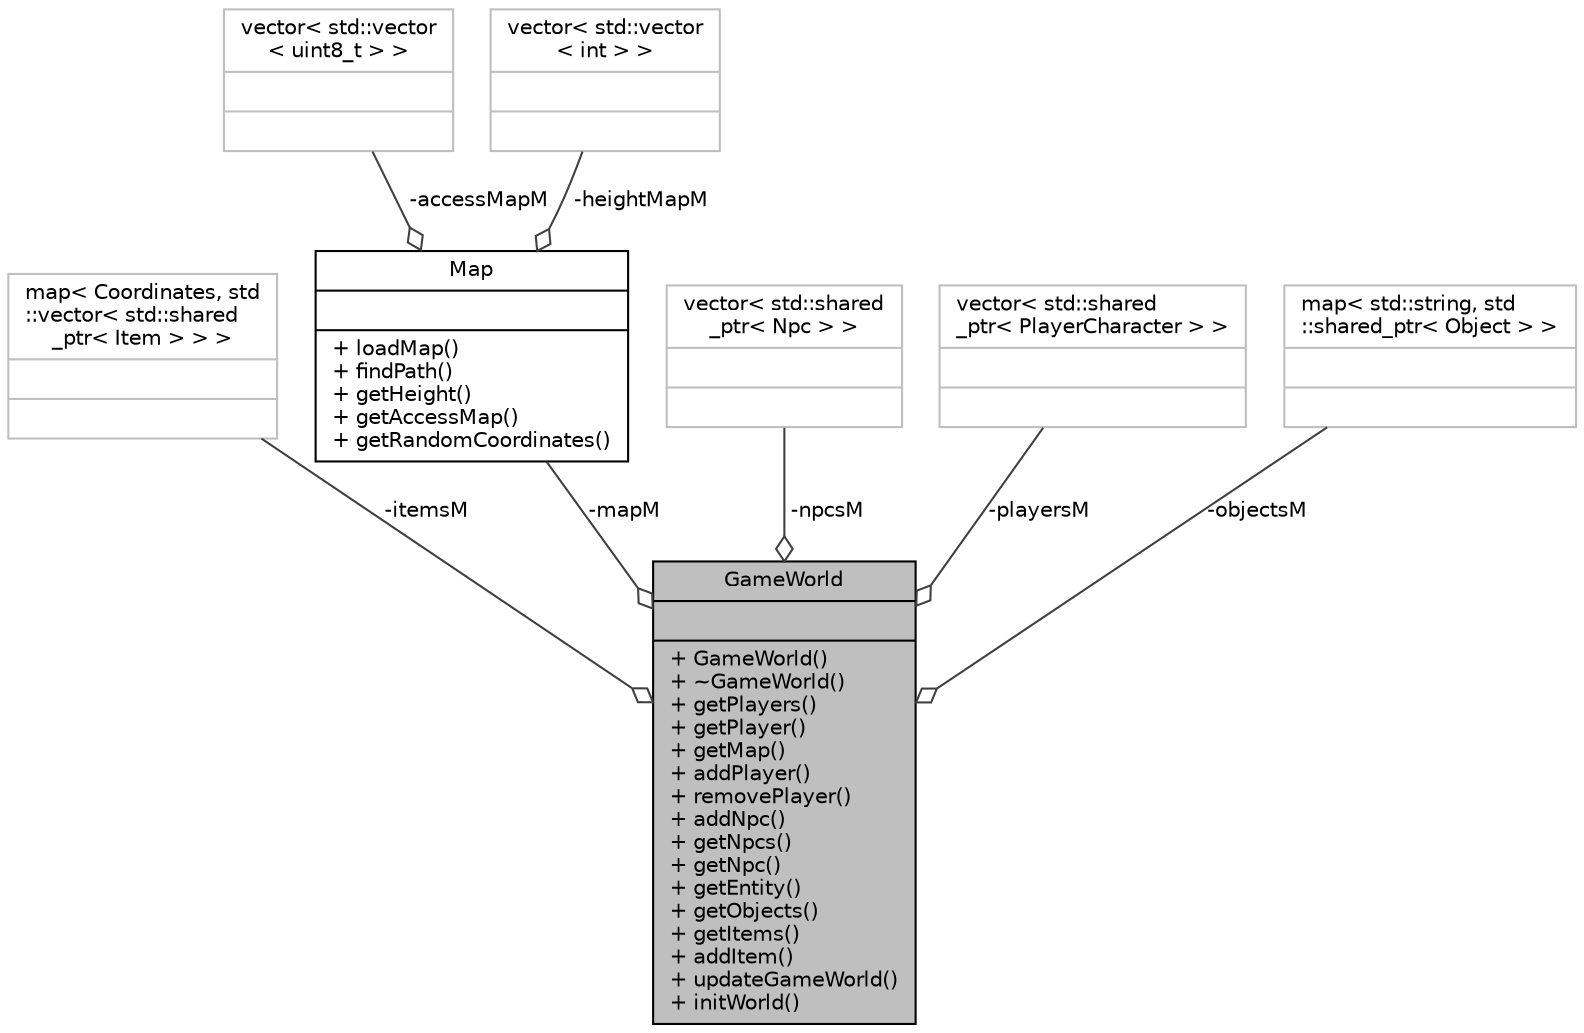 digraph "GameWorld"
{
 // LATEX_PDF_SIZE
  edge [fontname="Helvetica",fontsize="10",labelfontname="Helvetica",labelfontsize="10"];
  node [fontname="Helvetica",fontsize="10",shape=record];
  Node1 [label="{GameWorld\n||+ GameWorld()\l+ ~GameWorld()\l+ getPlayers()\l+ getPlayer()\l+ getMap()\l+ addPlayer()\l+ removePlayer()\l+ addNpc()\l+ getNpcs()\l+ getNpc()\l+ getEntity()\l+ getObjects()\l+ getItems()\l+ addItem()\l+ updateGameWorld()\l+ initWorld()\l}",height=0.2,width=0.4,color="black", fillcolor="grey75", style="filled", fontcolor="black",tooltip="GameWorld class. It contains all the player, npc, object and item instances."];
  Node2 -> Node1 [color="grey25",fontsize="10",style="solid",label=" -itemsM" ,arrowhead="odiamond",fontname="Helvetica"];
  Node2 [label="{map\< Coordinates, std\l::vector\< std::shared\l_ptr\< Item \> \> \>\n||}",height=0.2,width=0.4,color="grey75", fillcolor="white", style="filled",tooltip=" "];
  Node3 -> Node1 [color="grey25",fontsize="10",style="solid",label=" -mapM" ,arrowhead="odiamond",fontname="Helvetica"];
  Node3 [label="{Map\n||+ loadMap()\l+ findPath()\l+ getHeight()\l+ getAccessMap()\l+ getRandomCoordinates()\l}",height=0.2,width=0.4,color="black", fillcolor="white", style="filled",URL="$classMap.html",tooltip="Static class representing the map of the game world. Map contains information about which tiles are a..."];
  Node4 -> Node3 [color="grey25",fontsize="10",style="solid",label=" -accessMapM" ,arrowhead="odiamond",fontname="Helvetica"];
  Node4 [label="{vector\< std::vector\l\< uint8_t \> \>\n||}",height=0.2,width=0.4,color="grey75", fillcolor="white", style="filled",tooltip=" "];
  Node5 -> Node3 [color="grey25",fontsize="10",style="solid",label=" -heightMapM" ,arrowhead="odiamond",fontname="Helvetica"];
  Node5 [label="{vector\< std::vector\l\< int \> \>\n||}",height=0.2,width=0.4,color="grey75", fillcolor="white", style="filled",tooltip=" "];
  Node6 -> Node1 [color="grey25",fontsize="10",style="solid",label=" -npcsM" ,arrowhead="odiamond",fontname="Helvetica"];
  Node6 [label="{vector\< std::shared\l_ptr\< Npc \> \>\n||}",height=0.2,width=0.4,color="grey75", fillcolor="white", style="filled",tooltip=" "];
  Node7 -> Node1 [color="grey25",fontsize="10",style="solid",label=" -playersM" ,arrowhead="odiamond",fontname="Helvetica"];
  Node7 [label="{vector\< std::shared\l_ptr\< PlayerCharacter \> \>\n||}",height=0.2,width=0.4,color="grey75", fillcolor="white", style="filled",tooltip=" "];
  Node8 -> Node1 [color="grey25",fontsize="10",style="solid",label=" -objectsM" ,arrowhead="odiamond",fontname="Helvetica"];
  Node8 [label="{map\< std::string, std\l::shared_ptr\< Object \> \>\n||}",height=0.2,width=0.4,color="grey75", fillcolor="white", style="filled",tooltip=" "];
}
